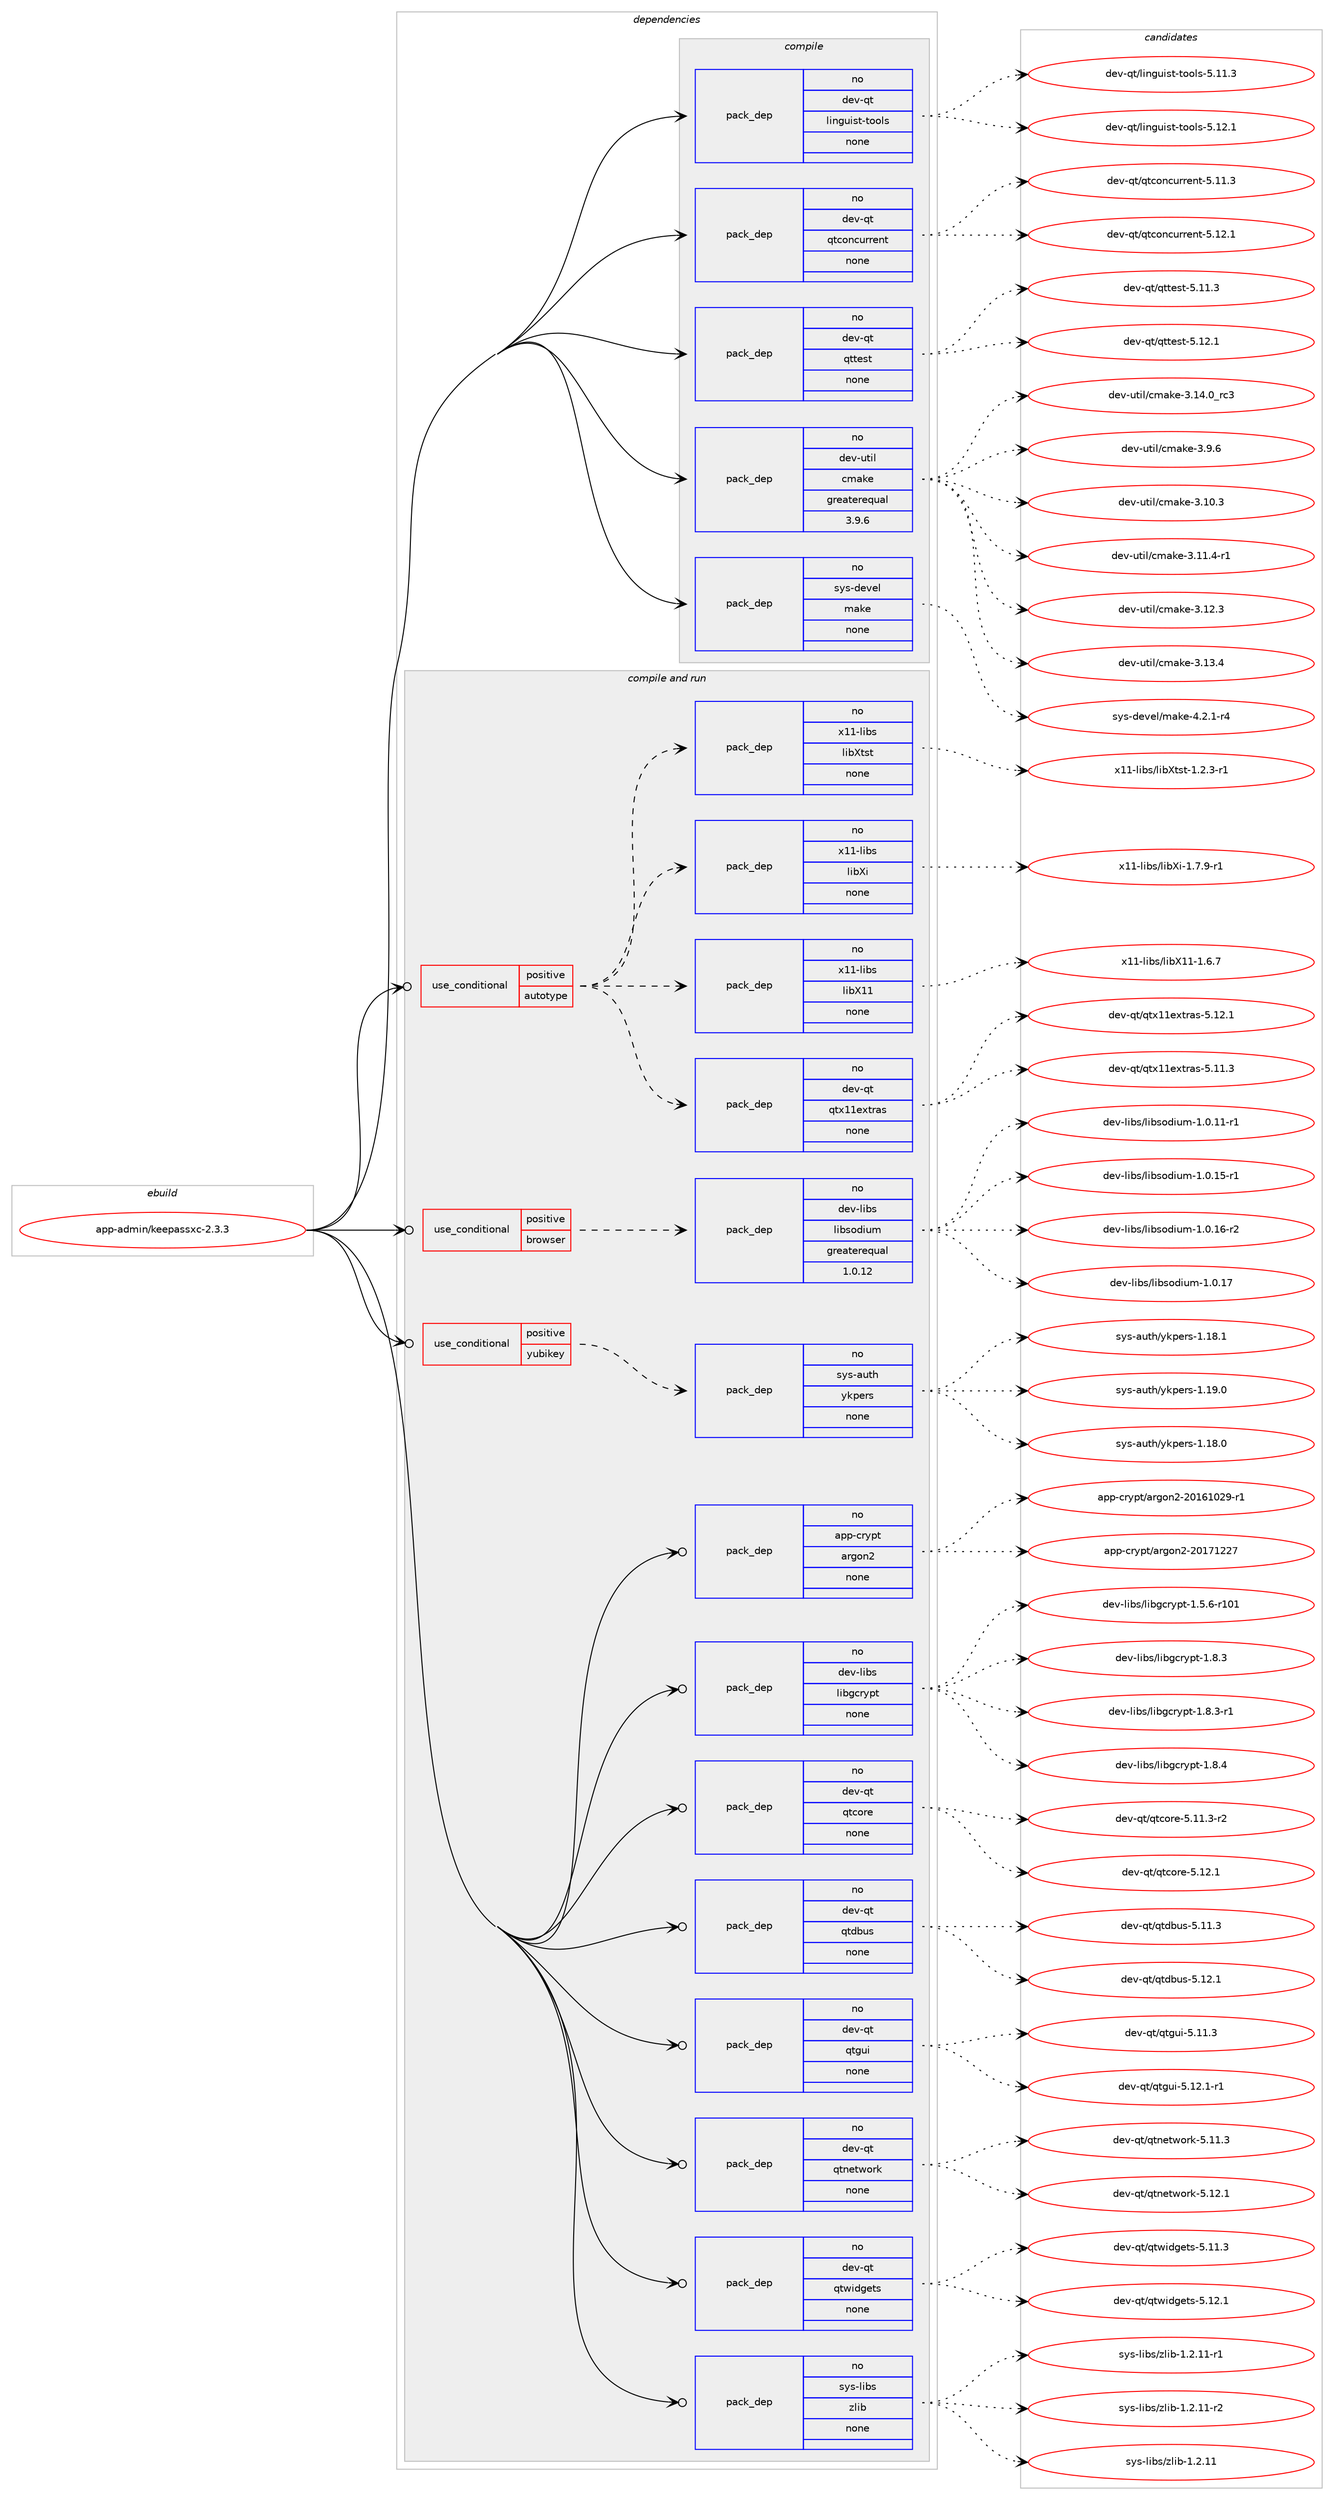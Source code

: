 digraph prolog {

# *************
# Graph options
# *************

newrank=true;
concentrate=true;
compound=true;
graph [rankdir=LR,fontname=Helvetica,fontsize=10,ranksep=1.5];#, ranksep=2.5, nodesep=0.2];
edge  [arrowhead=vee];
node  [fontname=Helvetica,fontsize=10];

# **********
# The ebuild
# **********

subgraph cluster_leftcol {
color=gray;
rank=same;
label=<<i>ebuild</i>>;
id [label="app-admin/keepassxc-2.3.3", color=red, width=4, href="../app-admin/keepassxc-2.3.3.svg"];
}

# ****************
# The dependencies
# ****************

subgraph cluster_midcol {
color=gray;
label=<<i>dependencies</i>>;
subgraph cluster_compile {
fillcolor="#eeeeee";
style=filled;
label=<<i>compile</i>>;
subgraph pack901444 {
dependency1266143 [label=<<TABLE BORDER="0" CELLBORDER="1" CELLSPACING="0" CELLPADDING="4" WIDTH="220"><TR><TD ROWSPAN="6" CELLPADDING="30">pack_dep</TD></TR><TR><TD WIDTH="110">no</TD></TR><TR><TD>dev-qt</TD></TR><TR><TD>linguist-tools</TD></TR><TR><TD>none</TD></TR><TR><TD></TD></TR></TABLE>>, shape=none, color=blue];
}
id:e -> dependency1266143:w [weight=20,style="solid",arrowhead="vee"];
subgraph pack901445 {
dependency1266144 [label=<<TABLE BORDER="0" CELLBORDER="1" CELLSPACING="0" CELLPADDING="4" WIDTH="220"><TR><TD ROWSPAN="6" CELLPADDING="30">pack_dep</TD></TR><TR><TD WIDTH="110">no</TD></TR><TR><TD>dev-qt</TD></TR><TR><TD>qtconcurrent</TD></TR><TR><TD>none</TD></TR><TR><TD></TD></TR></TABLE>>, shape=none, color=blue];
}
id:e -> dependency1266144:w [weight=20,style="solid",arrowhead="vee"];
subgraph pack901446 {
dependency1266145 [label=<<TABLE BORDER="0" CELLBORDER="1" CELLSPACING="0" CELLPADDING="4" WIDTH="220"><TR><TD ROWSPAN="6" CELLPADDING="30">pack_dep</TD></TR><TR><TD WIDTH="110">no</TD></TR><TR><TD>dev-qt</TD></TR><TR><TD>qttest</TD></TR><TR><TD>none</TD></TR><TR><TD></TD></TR></TABLE>>, shape=none, color=blue];
}
id:e -> dependency1266145:w [weight=20,style="solid",arrowhead="vee"];
subgraph pack901447 {
dependency1266146 [label=<<TABLE BORDER="0" CELLBORDER="1" CELLSPACING="0" CELLPADDING="4" WIDTH="220"><TR><TD ROWSPAN="6" CELLPADDING="30">pack_dep</TD></TR><TR><TD WIDTH="110">no</TD></TR><TR><TD>dev-util</TD></TR><TR><TD>cmake</TD></TR><TR><TD>greaterequal</TD></TR><TR><TD>3.9.6</TD></TR></TABLE>>, shape=none, color=blue];
}
id:e -> dependency1266146:w [weight=20,style="solid",arrowhead="vee"];
subgraph pack901448 {
dependency1266147 [label=<<TABLE BORDER="0" CELLBORDER="1" CELLSPACING="0" CELLPADDING="4" WIDTH="220"><TR><TD ROWSPAN="6" CELLPADDING="30">pack_dep</TD></TR><TR><TD WIDTH="110">no</TD></TR><TR><TD>sys-devel</TD></TR><TR><TD>make</TD></TR><TR><TD>none</TD></TR><TR><TD></TD></TR></TABLE>>, shape=none, color=blue];
}
id:e -> dependency1266147:w [weight=20,style="solid",arrowhead="vee"];
}
subgraph cluster_compileandrun {
fillcolor="#eeeeee";
style=filled;
label=<<i>compile and run</i>>;
subgraph cond345064 {
dependency1266148 [label=<<TABLE BORDER="0" CELLBORDER="1" CELLSPACING="0" CELLPADDING="4"><TR><TD ROWSPAN="3" CELLPADDING="10">use_conditional</TD></TR><TR><TD>positive</TD></TR><TR><TD>autotype</TD></TR></TABLE>>, shape=none, color=red];
subgraph pack901449 {
dependency1266149 [label=<<TABLE BORDER="0" CELLBORDER="1" CELLSPACING="0" CELLPADDING="4" WIDTH="220"><TR><TD ROWSPAN="6" CELLPADDING="30">pack_dep</TD></TR><TR><TD WIDTH="110">no</TD></TR><TR><TD>dev-qt</TD></TR><TR><TD>qtx11extras</TD></TR><TR><TD>none</TD></TR><TR><TD></TD></TR></TABLE>>, shape=none, color=blue];
}
dependency1266148:e -> dependency1266149:w [weight=20,style="dashed",arrowhead="vee"];
subgraph pack901450 {
dependency1266150 [label=<<TABLE BORDER="0" CELLBORDER="1" CELLSPACING="0" CELLPADDING="4" WIDTH="220"><TR><TD ROWSPAN="6" CELLPADDING="30">pack_dep</TD></TR><TR><TD WIDTH="110">no</TD></TR><TR><TD>x11-libs</TD></TR><TR><TD>libX11</TD></TR><TR><TD>none</TD></TR><TR><TD></TD></TR></TABLE>>, shape=none, color=blue];
}
dependency1266148:e -> dependency1266150:w [weight=20,style="dashed",arrowhead="vee"];
subgraph pack901451 {
dependency1266151 [label=<<TABLE BORDER="0" CELLBORDER="1" CELLSPACING="0" CELLPADDING="4" WIDTH="220"><TR><TD ROWSPAN="6" CELLPADDING="30">pack_dep</TD></TR><TR><TD WIDTH="110">no</TD></TR><TR><TD>x11-libs</TD></TR><TR><TD>libXi</TD></TR><TR><TD>none</TD></TR><TR><TD></TD></TR></TABLE>>, shape=none, color=blue];
}
dependency1266148:e -> dependency1266151:w [weight=20,style="dashed",arrowhead="vee"];
subgraph pack901452 {
dependency1266152 [label=<<TABLE BORDER="0" CELLBORDER="1" CELLSPACING="0" CELLPADDING="4" WIDTH="220"><TR><TD ROWSPAN="6" CELLPADDING="30">pack_dep</TD></TR><TR><TD WIDTH="110">no</TD></TR><TR><TD>x11-libs</TD></TR><TR><TD>libXtst</TD></TR><TR><TD>none</TD></TR><TR><TD></TD></TR></TABLE>>, shape=none, color=blue];
}
dependency1266148:e -> dependency1266152:w [weight=20,style="dashed",arrowhead="vee"];
}
id:e -> dependency1266148:w [weight=20,style="solid",arrowhead="odotvee"];
subgraph cond345065 {
dependency1266153 [label=<<TABLE BORDER="0" CELLBORDER="1" CELLSPACING="0" CELLPADDING="4"><TR><TD ROWSPAN="3" CELLPADDING="10">use_conditional</TD></TR><TR><TD>positive</TD></TR><TR><TD>browser</TD></TR></TABLE>>, shape=none, color=red];
subgraph pack901453 {
dependency1266154 [label=<<TABLE BORDER="0" CELLBORDER="1" CELLSPACING="0" CELLPADDING="4" WIDTH="220"><TR><TD ROWSPAN="6" CELLPADDING="30">pack_dep</TD></TR><TR><TD WIDTH="110">no</TD></TR><TR><TD>dev-libs</TD></TR><TR><TD>libsodium</TD></TR><TR><TD>greaterequal</TD></TR><TR><TD>1.0.12</TD></TR></TABLE>>, shape=none, color=blue];
}
dependency1266153:e -> dependency1266154:w [weight=20,style="dashed",arrowhead="vee"];
}
id:e -> dependency1266153:w [weight=20,style="solid",arrowhead="odotvee"];
subgraph cond345066 {
dependency1266155 [label=<<TABLE BORDER="0" CELLBORDER="1" CELLSPACING="0" CELLPADDING="4"><TR><TD ROWSPAN="3" CELLPADDING="10">use_conditional</TD></TR><TR><TD>positive</TD></TR><TR><TD>yubikey</TD></TR></TABLE>>, shape=none, color=red];
subgraph pack901454 {
dependency1266156 [label=<<TABLE BORDER="0" CELLBORDER="1" CELLSPACING="0" CELLPADDING="4" WIDTH="220"><TR><TD ROWSPAN="6" CELLPADDING="30">pack_dep</TD></TR><TR><TD WIDTH="110">no</TD></TR><TR><TD>sys-auth</TD></TR><TR><TD>ykpers</TD></TR><TR><TD>none</TD></TR><TR><TD></TD></TR></TABLE>>, shape=none, color=blue];
}
dependency1266155:e -> dependency1266156:w [weight=20,style="dashed",arrowhead="vee"];
}
id:e -> dependency1266155:w [weight=20,style="solid",arrowhead="odotvee"];
subgraph pack901455 {
dependency1266157 [label=<<TABLE BORDER="0" CELLBORDER="1" CELLSPACING="0" CELLPADDING="4" WIDTH="220"><TR><TD ROWSPAN="6" CELLPADDING="30">pack_dep</TD></TR><TR><TD WIDTH="110">no</TD></TR><TR><TD>app-crypt</TD></TR><TR><TD>argon2</TD></TR><TR><TD>none</TD></TR><TR><TD></TD></TR></TABLE>>, shape=none, color=blue];
}
id:e -> dependency1266157:w [weight=20,style="solid",arrowhead="odotvee"];
subgraph pack901456 {
dependency1266158 [label=<<TABLE BORDER="0" CELLBORDER="1" CELLSPACING="0" CELLPADDING="4" WIDTH="220"><TR><TD ROWSPAN="6" CELLPADDING="30">pack_dep</TD></TR><TR><TD WIDTH="110">no</TD></TR><TR><TD>dev-libs</TD></TR><TR><TD>libgcrypt</TD></TR><TR><TD>none</TD></TR><TR><TD></TD></TR></TABLE>>, shape=none, color=blue];
}
id:e -> dependency1266158:w [weight=20,style="solid",arrowhead="odotvee"];
subgraph pack901457 {
dependency1266159 [label=<<TABLE BORDER="0" CELLBORDER="1" CELLSPACING="0" CELLPADDING="4" WIDTH="220"><TR><TD ROWSPAN="6" CELLPADDING="30">pack_dep</TD></TR><TR><TD WIDTH="110">no</TD></TR><TR><TD>dev-qt</TD></TR><TR><TD>qtcore</TD></TR><TR><TD>none</TD></TR><TR><TD></TD></TR></TABLE>>, shape=none, color=blue];
}
id:e -> dependency1266159:w [weight=20,style="solid",arrowhead="odotvee"];
subgraph pack901458 {
dependency1266160 [label=<<TABLE BORDER="0" CELLBORDER="1" CELLSPACING="0" CELLPADDING="4" WIDTH="220"><TR><TD ROWSPAN="6" CELLPADDING="30">pack_dep</TD></TR><TR><TD WIDTH="110">no</TD></TR><TR><TD>dev-qt</TD></TR><TR><TD>qtdbus</TD></TR><TR><TD>none</TD></TR><TR><TD></TD></TR></TABLE>>, shape=none, color=blue];
}
id:e -> dependency1266160:w [weight=20,style="solid",arrowhead="odotvee"];
subgraph pack901459 {
dependency1266161 [label=<<TABLE BORDER="0" CELLBORDER="1" CELLSPACING="0" CELLPADDING="4" WIDTH="220"><TR><TD ROWSPAN="6" CELLPADDING="30">pack_dep</TD></TR><TR><TD WIDTH="110">no</TD></TR><TR><TD>dev-qt</TD></TR><TR><TD>qtgui</TD></TR><TR><TD>none</TD></TR><TR><TD></TD></TR></TABLE>>, shape=none, color=blue];
}
id:e -> dependency1266161:w [weight=20,style="solid",arrowhead="odotvee"];
subgraph pack901460 {
dependency1266162 [label=<<TABLE BORDER="0" CELLBORDER="1" CELLSPACING="0" CELLPADDING="4" WIDTH="220"><TR><TD ROWSPAN="6" CELLPADDING="30">pack_dep</TD></TR><TR><TD WIDTH="110">no</TD></TR><TR><TD>dev-qt</TD></TR><TR><TD>qtnetwork</TD></TR><TR><TD>none</TD></TR><TR><TD></TD></TR></TABLE>>, shape=none, color=blue];
}
id:e -> dependency1266162:w [weight=20,style="solid",arrowhead="odotvee"];
subgraph pack901461 {
dependency1266163 [label=<<TABLE BORDER="0" CELLBORDER="1" CELLSPACING="0" CELLPADDING="4" WIDTH="220"><TR><TD ROWSPAN="6" CELLPADDING="30">pack_dep</TD></TR><TR><TD WIDTH="110">no</TD></TR><TR><TD>dev-qt</TD></TR><TR><TD>qtwidgets</TD></TR><TR><TD>none</TD></TR><TR><TD></TD></TR></TABLE>>, shape=none, color=blue];
}
id:e -> dependency1266163:w [weight=20,style="solid",arrowhead="odotvee"];
subgraph pack901462 {
dependency1266164 [label=<<TABLE BORDER="0" CELLBORDER="1" CELLSPACING="0" CELLPADDING="4" WIDTH="220"><TR><TD ROWSPAN="6" CELLPADDING="30">pack_dep</TD></TR><TR><TD WIDTH="110">no</TD></TR><TR><TD>sys-libs</TD></TR><TR><TD>zlib</TD></TR><TR><TD>none</TD></TR><TR><TD></TD></TR></TABLE>>, shape=none, color=blue];
}
id:e -> dependency1266164:w [weight=20,style="solid",arrowhead="odotvee"];
}
subgraph cluster_run {
fillcolor="#eeeeee";
style=filled;
label=<<i>run</i>>;
}
}

# **************
# The candidates
# **************

subgraph cluster_choices {
rank=same;
color=gray;
label=<<i>candidates</i>>;

subgraph choice901444 {
color=black;
nodesep=1;
choice10010111845113116471081051101031171051151164511611111110811545534649494651 [label="dev-qt/linguist-tools-5.11.3", color=red, width=4,href="../dev-qt/linguist-tools-5.11.3.svg"];
choice10010111845113116471081051101031171051151164511611111110811545534649504649 [label="dev-qt/linguist-tools-5.12.1", color=red, width=4,href="../dev-qt/linguist-tools-5.12.1.svg"];
dependency1266143:e -> choice10010111845113116471081051101031171051151164511611111110811545534649494651:w [style=dotted,weight="100"];
dependency1266143:e -> choice10010111845113116471081051101031171051151164511611111110811545534649504649:w [style=dotted,weight="100"];
}
subgraph choice901445 {
color=black;
nodesep=1;
choice1001011184511311647113116991111109911711411410111011645534649494651 [label="dev-qt/qtconcurrent-5.11.3", color=red, width=4,href="../dev-qt/qtconcurrent-5.11.3.svg"];
choice1001011184511311647113116991111109911711411410111011645534649504649 [label="dev-qt/qtconcurrent-5.12.1", color=red, width=4,href="../dev-qt/qtconcurrent-5.12.1.svg"];
dependency1266144:e -> choice1001011184511311647113116991111109911711411410111011645534649494651:w [style=dotted,weight="100"];
dependency1266144:e -> choice1001011184511311647113116991111109911711411410111011645534649504649:w [style=dotted,weight="100"];
}
subgraph choice901446 {
color=black;
nodesep=1;
choice100101118451131164711311611610111511645534649494651 [label="dev-qt/qttest-5.11.3", color=red, width=4,href="../dev-qt/qttest-5.11.3.svg"];
choice100101118451131164711311611610111511645534649504649 [label="dev-qt/qttest-5.12.1", color=red, width=4,href="../dev-qt/qttest-5.12.1.svg"];
dependency1266145:e -> choice100101118451131164711311611610111511645534649494651:w [style=dotted,weight="100"];
dependency1266145:e -> choice100101118451131164711311611610111511645534649504649:w [style=dotted,weight="100"];
}
subgraph choice901447 {
color=black;
nodesep=1;
choice1001011184511711610510847991099710710145514649484651 [label="dev-util/cmake-3.10.3", color=red, width=4,href="../dev-util/cmake-3.10.3.svg"];
choice10010111845117116105108479910997107101455146494946524511449 [label="dev-util/cmake-3.11.4-r1", color=red, width=4,href="../dev-util/cmake-3.11.4-r1.svg"];
choice1001011184511711610510847991099710710145514649504651 [label="dev-util/cmake-3.12.3", color=red, width=4,href="../dev-util/cmake-3.12.3.svg"];
choice1001011184511711610510847991099710710145514649514652 [label="dev-util/cmake-3.13.4", color=red, width=4,href="../dev-util/cmake-3.13.4.svg"];
choice1001011184511711610510847991099710710145514649524648951149951 [label="dev-util/cmake-3.14.0_rc3", color=red, width=4,href="../dev-util/cmake-3.14.0_rc3.svg"];
choice10010111845117116105108479910997107101455146574654 [label="dev-util/cmake-3.9.6", color=red, width=4,href="../dev-util/cmake-3.9.6.svg"];
dependency1266146:e -> choice1001011184511711610510847991099710710145514649484651:w [style=dotted,weight="100"];
dependency1266146:e -> choice10010111845117116105108479910997107101455146494946524511449:w [style=dotted,weight="100"];
dependency1266146:e -> choice1001011184511711610510847991099710710145514649504651:w [style=dotted,weight="100"];
dependency1266146:e -> choice1001011184511711610510847991099710710145514649514652:w [style=dotted,weight="100"];
dependency1266146:e -> choice1001011184511711610510847991099710710145514649524648951149951:w [style=dotted,weight="100"];
dependency1266146:e -> choice10010111845117116105108479910997107101455146574654:w [style=dotted,weight="100"];
}
subgraph choice901448 {
color=black;
nodesep=1;
choice1151211154510010111810110847109971071014552465046494511452 [label="sys-devel/make-4.2.1-r4", color=red, width=4,href="../sys-devel/make-4.2.1-r4.svg"];
dependency1266147:e -> choice1151211154510010111810110847109971071014552465046494511452:w [style=dotted,weight="100"];
}
subgraph choice901449 {
color=black;
nodesep=1;
choice100101118451131164711311612049491011201161149711545534649494651 [label="dev-qt/qtx11extras-5.11.3", color=red, width=4,href="../dev-qt/qtx11extras-5.11.3.svg"];
choice100101118451131164711311612049491011201161149711545534649504649 [label="dev-qt/qtx11extras-5.12.1", color=red, width=4,href="../dev-qt/qtx11extras-5.12.1.svg"];
dependency1266149:e -> choice100101118451131164711311612049491011201161149711545534649494651:w [style=dotted,weight="100"];
dependency1266149:e -> choice100101118451131164711311612049491011201161149711545534649504649:w [style=dotted,weight="100"];
}
subgraph choice901450 {
color=black;
nodesep=1;
choice120494945108105981154710810598884949454946544655 [label="x11-libs/libX11-1.6.7", color=red, width=4,href="../x11-libs/libX11-1.6.7.svg"];
dependency1266150:e -> choice120494945108105981154710810598884949454946544655:w [style=dotted,weight="100"];
}
subgraph choice901451 {
color=black;
nodesep=1;
choice120494945108105981154710810598881054549465546574511449 [label="x11-libs/libXi-1.7.9-r1", color=red, width=4,href="../x11-libs/libXi-1.7.9-r1.svg"];
dependency1266151:e -> choice120494945108105981154710810598881054549465546574511449:w [style=dotted,weight="100"];
}
subgraph choice901452 {
color=black;
nodesep=1;
choice120494945108105981154710810598881161151164549465046514511449 [label="x11-libs/libXtst-1.2.3-r1", color=red, width=4,href="../x11-libs/libXtst-1.2.3-r1.svg"];
dependency1266152:e -> choice120494945108105981154710810598881161151164549465046514511449:w [style=dotted,weight="100"];
}
subgraph choice901453 {
color=black;
nodesep=1;
choice10010111845108105981154710810598115111100105117109454946484649494511449 [label="dev-libs/libsodium-1.0.11-r1", color=red, width=4,href="../dev-libs/libsodium-1.0.11-r1.svg"];
choice10010111845108105981154710810598115111100105117109454946484649534511449 [label="dev-libs/libsodium-1.0.15-r1", color=red, width=4,href="../dev-libs/libsodium-1.0.15-r1.svg"];
choice10010111845108105981154710810598115111100105117109454946484649544511450 [label="dev-libs/libsodium-1.0.16-r2", color=red, width=4,href="../dev-libs/libsodium-1.0.16-r2.svg"];
choice1001011184510810598115471081059811511110010511710945494648464955 [label="dev-libs/libsodium-1.0.17", color=red, width=4,href="../dev-libs/libsodium-1.0.17.svg"];
dependency1266154:e -> choice10010111845108105981154710810598115111100105117109454946484649494511449:w [style=dotted,weight="100"];
dependency1266154:e -> choice10010111845108105981154710810598115111100105117109454946484649534511449:w [style=dotted,weight="100"];
dependency1266154:e -> choice10010111845108105981154710810598115111100105117109454946484649544511450:w [style=dotted,weight="100"];
dependency1266154:e -> choice1001011184510810598115471081059811511110010511710945494648464955:w [style=dotted,weight="100"];
}
subgraph choice901454 {
color=black;
nodesep=1;
choice11512111545971171161044712110711210111411545494649564648 [label="sys-auth/ykpers-1.18.0", color=red, width=4,href="../sys-auth/ykpers-1.18.0.svg"];
choice11512111545971171161044712110711210111411545494649564649 [label="sys-auth/ykpers-1.18.1", color=red, width=4,href="../sys-auth/ykpers-1.18.1.svg"];
choice11512111545971171161044712110711210111411545494649574648 [label="sys-auth/ykpers-1.19.0", color=red, width=4,href="../sys-auth/ykpers-1.19.0.svg"];
dependency1266156:e -> choice11512111545971171161044712110711210111411545494649564648:w [style=dotted,weight="100"];
dependency1266156:e -> choice11512111545971171161044712110711210111411545494649564649:w [style=dotted,weight="100"];
dependency1266156:e -> choice11512111545971171161044712110711210111411545494649574648:w [style=dotted,weight="100"];
}
subgraph choice901455 {
color=black;
nodesep=1;
choice9711211245991141211121164797114103111110504550484954494850574511449 [label="app-crypt/argon2-20161029-r1", color=red, width=4,href="../app-crypt/argon2-20161029-r1.svg"];
choice971121124599114121112116479711410311111050455048495549505055 [label="app-crypt/argon2-20171227", color=red, width=4,href="../app-crypt/argon2-20171227.svg"];
dependency1266157:e -> choice9711211245991141211121164797114103111110504550484954494850574511449:w [style=dotted,weight="100"];
dependency1266157:e -> choice971121124599114121112116479711410311111050455048495549505055:w [style=dotted,weight="100"];
}
subgraph choice901456 {
color=black;
nodesep=1;
choice100101118451081059811547108105981039911412111211645494653465445114494849 [label="dev-libs/libgcrypt-1.5.6-r101", color=red, width=4,href="../dev-libs/libgcrypt-1.5.6-r101.svg"];
choice1001011184510810598115471081059810399114121112116454946564651 [label="dev-libs/libgcrypt-1.8.3", color=red, width=4,href="../dev-libs/libgcrypt-1.8.3.svg"];
choice10010111845108105981154710810598103991141211121164549465646514511449 [label="dev-libs/libgcrypt-1.8.3-r1", color=red, width=4,href="../dev-libs/libgcrypt-1.8.3-r1.svg"];
choice1001011184510810598115471081059810399114121112116454946564652 [label="dev-libs/libgcrypt-1.8.4", color=red, width=4,href="../dev-libs/libgcrypt-1.8.4.svg"];
dependency1266158:e -> choice100101118451081059811547108105981039911412111211645494653465445114494849:w [style=dotted,weight="100"];
dependency1266158:e -> choice1001011184510810598115471081059810399114121112116454946564651:w [style=dotted,weight="100"];
dependency1266158:e -> choice10010111845108105981154710810598103991141211121164549465646514511449:w [style=dotted,weight="100"];
dependency1266158:e -> choice1001011184510810598115471081059810399114121112116454946564652:w [style=dotted,weight="100"];
}
subgraph choice901457 {
color=black;
nodesep=1;
choice100101118451131164711311699111114101455346494946514511450 [label="dev-qt/qtcore-5.11.3-r2", color=red, width=4,href="../dev-qt/qtcore-5.11.3-r2.svg"];
choice10010111845113116471131169911111410145534649504649 [label="dev-qt/qtcore-5.12.1", color=red, width=4,href="../dev-qt/qtcore-5.12.1.svg"];
dependency1266159:e -> choice100101118451131164711311699111114101455346494946514511450:w [style=dotted,weight="100"];
dependency1266159:e -> choice10010111845113116471131169911111410145534649504649:w [style=dotted,weight="100"];
}
subgraph choice901458 {
color=black;
nodesep=1;
choice10010111845113116471131161009811711545534649494651 [label="dev-qt/qtdbus-5.11.3", color=red, width=4,href="../dev-qt/qtdbus-5.11.3.svg"];
choice10010111845113116471131161009811711545534649504649 [label="dev-qt/qtdbus-5.12.1", color=red, width=4,href="../dev-qt/qtdbus-5.12.1.svg"];
dependency1266160:e -> choice10010111845113116471131161009811711545534649494651:w [style=dotted,weight="100"];
dependency1266160:e -> choice10010111845113116471131161009811711545534649504649:w [style=dotted,weight="100"];
}
subgraph choice901459 {
color=black;
nodesep=1;
choice100101118451131164711311610311710545534649494651 [label="dev-qt/qtgui-5.11.3", color=red, width=4,href="../dev-qt/qtgui-5.11.3.svg"];
choice1001011184511311647113116103117105455346495046494511449 [label="dev-qt/qtgui-5.12.1-r1", color=red, width=4,href="../dev-qt/qtgui-5.12.1-r1.svg"];
dependency1266161:e -> choice100101118451131164711311610311710545534649494651:w [style=dotted,weight="100"];
dependency1266161:e -> choice1001011184511311647113116103117105455346495046494511449:w [style=dotted,weight="100"];
}
subgraph choice901460 {
color=black;
nodesep=1;
choice100101118451131164711311611010111611911111410745534649494651 [label="dev-qt/qtnetwork-5.11.3", color=red, width=4,href="../dev-qt/qtnetwork-5.11.3.svg"];
choice100101118451131164711311611010111611911111410745534649504649 [label="dev-qt/qtnetwork-5.12.1", color=red, width=4,href="../dev-qt/qtnetwork-5.12.1.svg"];
dependency1266162:e -> choice100101118451131164711311611010111611911111410745534649494651:w [style=dotted,weight="100"];
dependency1266162:e -> choice100101118451131164711311611010111611911111410745534649504649:w [style=dotted,weight="100"];
}
subgraph choice901461 {
color=black;
nodesep=1;
choice100101118451131164711311611910510010310111611545534649494651 [label="dev-qt/qtwidgets-5.11.3", color=red, width=4,href="../dev-qt/qtwidgets-5.11.3.svg"];
choice100101118451131164711311611910510010310111611545534649504649 [label="dev-qt/qtwidgets-5.12.1", color=red, width=4,href="../dev-qt/qtwidgets-5.12.1.svg"];
dependency1266163:e -> choice100101118451131164711311611910510010310111611545534649494651:w [style=dotted,weight="100"];
dependency1266163:e -> choice100101118451131164711311611910510010310111611545534649504649:w [style=dotted,weight="100"];
}
subgraph choice901462 {
color=black;
nodesep=1;
choice1151211154510810598115471221081059845494650464949 [label="sys-libs/zlib-1.2.11", color=red, width=4,href="../sys-libs/zlib-1.2.11.svg"];
choice11512111545108105981154712210810598454946504649494511449 [label="sys-libs/zlib-1.2.11-r1", color=red, width=4,href="../sys-libs/zlib-1.2.11-r1.svg"];
choice11512111545108105981154712210810598454946504649494511450 [label="sys-libs/zlib-1.2.11-r2", color=red, width=4,href="../sys-libs/zlib-1.2.11-r2.svg"];
dependency1266164:e -> choice1151211154510810598115471221081059845494650464949:w [style=dotted,weight="100"];
dependency1266164:e -> choice11512111545108105981154712210810598454946504649494511449:w [style=dotted,weight="100"];
dependency1266164:e -> choice11512111545108105981154712210810598454946504649494511450:w [style=dotted,weight="100"];
}
}

}
